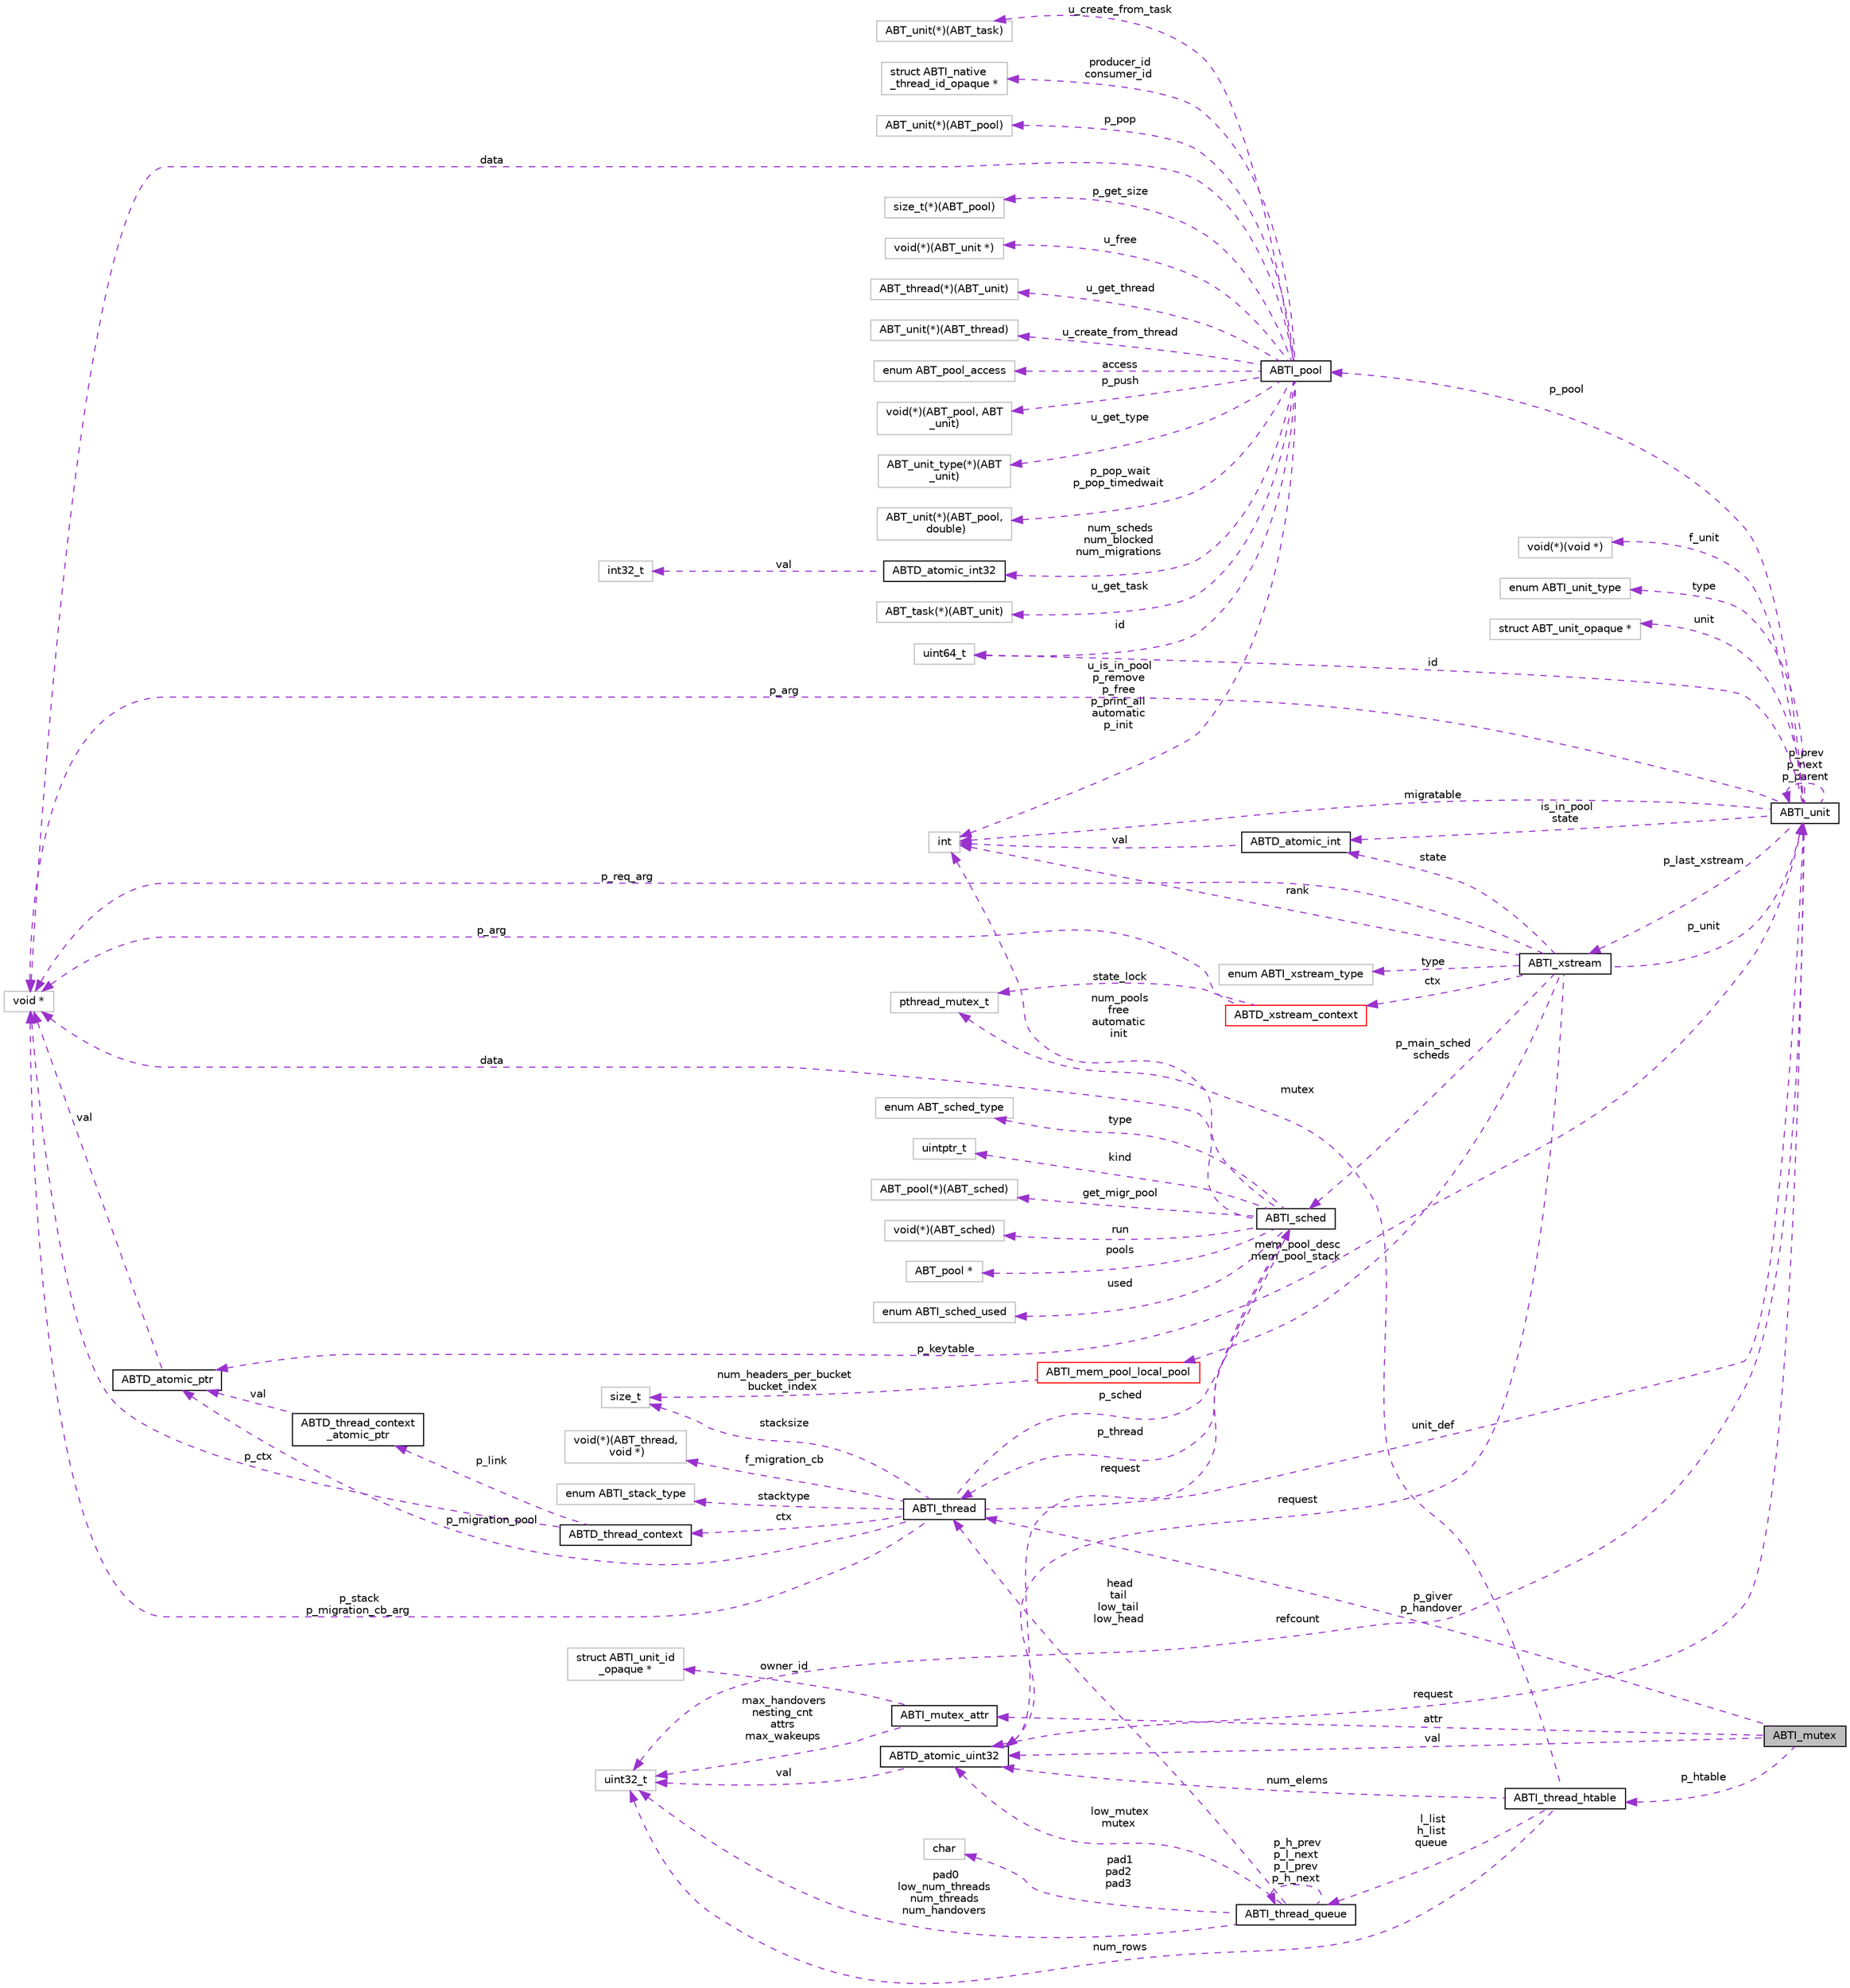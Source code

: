 digraph "ABTI_mutex"
{
  edge [fontname="Helvetica",fontsize="10",labelfontname="Helvetica",labelfontsize="10"];
  node [fontname="Helvetica",fontsize="10",shape=record];
  rankdir="LR";
  Node1 [label="ABTI_mutex",height=0.2,width=0.4,color="black", fillcolor="grey75", style="filled" fontcolor="black"];
  Node2 -> Node1 [dir="back",color="darkorchid3",fontsize="10",style="dashed",label=" p_giver\np_handover" ,fontname="Helvetica"];
  Node2 [label="ABTI_thread",height=0.2,width=0.4,color="black", fillcolor="white", style="filled",URL="$d3/d55/structABTI__thread.html"];
  Node3 -> Node2 [dir="back",color="darkorchid3",fontsize="10",style="dashed",label=" p_sched" ,fontname="Helvetica"];
  Node3 [label="ABTI_sched",height=0.2,width=0.4,color="black", fillcolor="white", style="filled",URL="$d0/dd5/structABTI__sched.html"];
  Node2 -> Node3 [dir="back",color="darkorchid3",fontsize="10",style="dashed",label=" p_thread" ,fontname="Helvetica"];
  Node4 -> Node3 [dir="back",color="darkorchid3",fontsize="10",style="dashed",label=" get_migr_pool" ,fontname="Helvetica"];
  Node4 [label="ABT_pool(*)(ABT_sched)",height=0.2,width=0.4,color="grey75", fillcolor="white", style="filled"];
  Node5 -> Node3 [dir="back",color="darkorchid3",fontsize="10",style="dashed",label=" num_pools\nfree\nautomatic\ninit" ,fontname="Helvetica"];
  Node5 [label="int",height=0.2,width=0.4,color="grey75", fillcolor="white", style="filled"];
  Node6 -> Node3 [dir="back",color="darkorchid3",fontsize="10",style="dashed",label=" run" ,fontname="Helvetica"];
  Node6 [label="void(*)(ABT_sched)",height=0.2,width=0.4,color="grey75", fillcolor="white", style="filled"];
  Node7 -> Node3 [dir="back",color="darkorchid3",fontsize="10",style="dashed",label=" pools" ,fontname="Helvetica"];
  Node7 [label="ABT_pool *",height=0.2,width=0.4,color="grey75", fillcolor="white", style="filled"];
  Node8 -> Node3 [dir="back",color="darkorchid3",fontsize="10",style="dashed",label=" request" ,fontname="Helvetica"];
  Node8 [label="ABTD_atomic_uint32",height=0.2,width=0.4,color="black", fillcolor="white", style="filled",URL="$db/df7/structABTD__atomic__uint32.html"];
  Node9 -> Node8 [dir="back",color="darkorchid3",fontsize="10",style="dashed",label=" val" ,fontname="Helvetica"];
  Node9 [label="uint32_t",height=0.2,width=0.4,color="grey75", fillcolor="white", style="filled"];
  Node10 -> Node3 [dir="back",color="darkorchid3",fontsize="10",style="dashed",label=" used" ,fontname="Helvetica"];
  Node10 [label="enum ABTI_sched_used",height=0.2,width=0.4,color="grey75", fillcolor="white", style="filled"];
  Node11 -> Node3 [dir="back",color="darkorchid3",fontsize="10",style="dashed",label=" data" ,fontname="Helvetica"];
  Node11 [label="void *",height=0.2,width=0.4,color="grey75", fillcolor="white", style="filled"];
  Node12 -> Node3 [dir="back",color="darkorchid3",fontsize="10",style="dashed",label=" type" ,fontname="Helvetica"];
  Node12 [label="enum ABT_sched_type",height=0.2,width=0.4,color="grey75", fillcolor="white", style="filled"];
  Node13 -> Node3 [dir="back",color="darkorchid3",fontsize="10",style="dashed",label=" kind" ,fontname="Helvetica"];
  Node13 [label="uintptr_t",height=0.2,width=0.4,color="grey75", fillcolor="white", style="filled"];
  Node14 -> Node2 [dir="back",color="darkorchid3",fontsize="10",style="dashed",label=" stacksize" ,fontname="Helvetica"];
  Node14 [label="size_t",height=0.2,width=0.4,color="grey75", fillcolor="white", style="filled"];
  Node15 -> Node2 [dir="back",color="darkorchid3",fontsize="10",style="dashed",label=" ctx" ,fontname="Helvetica"];
  Node15 [label="ABTD_thread_context",height=0.2,width=0.4,color="black", fillcolor="white", style="filled",URL="$d5/de4/structABTD__thread__context.html"];
  Node16 -> Node15 [dir="back",color="darkorchid3",fontsize="10",style="dashed",label=" p_link" ,fontname="Helvetica"];
  Node16 [label="ABTD_thread_context\l_atomic_ptr",height=0.2,width=0.4,color="black", fillcolor="white", style="filled",URL="$dd/dc0/structABTD__thread__context__atomic__ptr.html"];
  Node17 -> Node16 [dir="back",color="darkorchid3",fontsize="10",style="dashed",label=" val" ,fontname="Helvetica"];
  Node17 [label="ABTD_atomic_ptr",height=0.2,width=0.4,color="black", fillcolor="white", style="filled",URL="$df/d5b/structABTD__atomic__ptr.html"];
  Node11 -> Node17 [dir="back",color="darkorchid3",fontsize="10",style="dashed",label=" val" ,fontname="Helvetica"];
  Node11 -> Node15 [dir="back",color="darkorchid3",fontsize="10",style="dashed",label=" p_ctx" ,fontname="Helvetica"];
  Node17 -> Node2 [dir="back",color="darkorchid3",fontsize="10",style="dashed",label=" p_migration_pool" ,fontname="Helvetica"];
  Node18 -> Node2 [dir="back",color="darkorchid3",fontsize="10",style="dashed",label=" stacktype" ,fontname="Helvetica"];
  Node18 [label="enum ABTI_stack_type",height=0.2,width=0.4,color="grey75", fillcolor="white", style="filled"];
  Node19 -> Node2 [dir="back",color="darkorchid3",fontsize="10",style="dashed",label=" f_migration_cb" ,fontname="Helvetica"];
  Node19 [label="void(*)(ABT_thread,\l void *)",height=0.2,width=0.4,color="grey75", fillcolor="white", style="filled"];
  Node11 -> Node2 [dir="back",color="darkorchid3",fontsize="10",style="dashed",label=" p_stack\np_migration_cb_arg" ,fontname="Helvetica"];
  Node20 -> Node2 [dir="back",color="darkorchid3",fontsize="10",style="dashed",label=" unit_def" ,fontname="Helvetica"];
  Node20 [label="ABTI_unit",height=0.2,width=0.4,color="black", fillcolor="white", style="filled",URL="$dc/d58/structABTI__unit.html"];
  Node21 -> Node20 [dir="back",color="darkorchid3",fontsize="10",style="dashed",label=" f_unit" ,fontname="Helvetica"];
  Node21 [label="void(*)(void *)",height=0.2,width=0.4,color="grey75", fillcolor="white", style="filled"];
  Node22 -> Node20 [dir="back",color="darkorchid3",fontsize="10",style="dashed",label=" id" ,fontname="Helvetica"];
  Node22 [label="uint64_t",height=0.2,width=0.4,color="grey75", fillcolor="white", style="filled"];
  Node23 -> Node20 [dir="back",color="darkorchid3",fontsize="10",style="dashed",label=" p_pool" ,fontname="Helvetica"];
  Node23 [label="ABTI_pool",height=0.2,width=0.4,color="black", fillcolor="white", style="filled",URL="$df/d65/structABTI__pool.html"];
  Node24 -> Node23 [dir="back",color="darkorchid3",fontsize="10",style="dashed",label=" p_get_size" ,fontname="Helvetica"];
  Node24 [label="size_t(*)(ABT_pool)",height=0.2,width=0.4,color="grey75", fillcolor="white", style="filled"];
  Node25 -> Node23 [dir="back",color="darkorchid3",fontsize="10",style="dashed",label=" u_free" ,fontname="Helvetica"];
  Node25 [label="void(*)(ABT_unit *)",height=0.2,width=0.4,color="grey75", fillcolor="white", style="filled"];
  Node26 -> Node23 [dir="back",color="darkorchid3",fontsize="10",style="dashed",label=" u_get_thread" ,fontname="Helvetica"];
  Node26 [label="ABT_thread(*)(ABT_unit)",height=0.2,width=0.4,color="grey75", fillcolor="white", style="filled"];
  Node27 -> Node23 [dir="back",color="darkorchid3",fontsize="10",style="dashed",label=" u_create_from_thread" ,fontname="Helvetica"];
  Node27 [label="ABT_unit(*)(ABT_thread)",height=0.2,width=0.4,color="grey75", fillcolor="white", style="filled"];
  Node22 -> Node23 [dir="back",color="darkorchid3",fontsize="10",style="dashed",label=" id" ,fontname="Helvetica"];
  Node28 -> Node23 [dir="back",color="darkorchid3",fontsize="10",style="dashed",label=" access" ,fontname="Helvetica"];
  Node28 [label="enum ABT_pool_access",height=0.2,width=0.4,color="grey75", fillcolor="white", style="filled"];
  Node29 -> Node23 [dir="back",color="darkorchid3",fontsize="10",style="dashed",label=" p_push" ,fontname="Helvetica"];
  Node29 [label="void(*)(ABT_pool, ABT\l_unit)",height=0.2,width=0.4,color="grey75", fillcolor="white", style="filled"];
  Node30 -> Node23 [dir="back",color="darkorchid3",fontsize="10",style="dashed",label=" u_get_type" ,fontname="Helvetica"];
  Node30 [label="ABT_unit_type(*)(ABT\l_unit)",height=0.2,width=0.4,color="grey75", fillcolor="white", style="filled"];
  Node31 -> Node23 [dir="back",color="darkorchid3",fontsize="10",style="dashed",label=" p_pop_wait\np_pop_timedwait" ,fontname="Helvetica"];
  Node31 [label="ABT_unit(*)(ABT_pool,\l double)",height=0.2,width=0.4,color="grey75", fillcolor="white", style="filled"];
  Node5 -> Node23 [dir="back",color="darkorchid3",fontsize="10",style="dashed",label=" u_is_in_pool\np_remove\np_free\np_print_all\nautomatic\np_init" ,fontname="Helvetica"];
  Node32 -> Node23 [dir="back",color="darkorchid3",fontsize="10",style="dashed",label=" num_scheds\nnum_blocked\nnum_migrations" ,fontname="Helvetica"];
  Node32 [label="ABTD_atomic_int32",height=0.2,width=0.4,color="black", fillcolor="white", style="filled",URL="$db/d9a/structABTD__atomic__int32.html"];
  Node33 -> Node32 [dir="back",color="darkorchid3",fontsize="10",style="dashed",label=" val" ,fontname="Helvetica"];
  Node33 [label="int32_t",height=0.2,width=0.4,color="grey75", fillcolor="white", style="filled"];
  Node34 -> Node23 [dir="back",color="darkorchid3",fontsize="10",style="dashed",label=" u_get_task" ,fontname="Helvetica"];
  Node34 [label="ABT_task(*)(ABT_unit)",height=0.2,width=0.4,color="grey75", fillcolor="white", style="filled"];
  Node35 -> Node23 [dir="back",color="darkorchid3",fontsize="10",style="dashed",label=" u_create_from_task" ,fontname="Helvetica"];
  Node35 [label="ABT_unit(*)(ABT_task)",height=0.2,width=0.4,color="grey75", fillcolor="white", style="filled"];
  Node36 -> Node23 [dir="back",color="darkorchid3",fontsize="10",style="dashed",label=" producer_id\nconsumer_id" ,fontname="Helvetica"];
  Node36 [label="struct ABTI_native\l_thread_id_opaque *",height=0.2,width=0.4,color="grey75", fillcolor="white", style="filled"];
  Node37 -> Node23 [dir="back",color="darkorchid3",fontsize="10",style="dashed",label=" p_pop" ,fontname="Helvetica"];
  Node37 [label="ABT_unit(*)(ABT_pool)",height=0.2,width=0.4,color="grey75", fillcolor="white", style="filled"];
  Node11 -> Node23 [dir="back",color="darkorchid3",fontsize="10",style="dashed",label=" data" ,fontname="Helvetica"];
  Node38 -> Node20 [dir="back",color="darkorchid3",fontsize="10",style="dashed",label=" p_last_xstream" ,fontname="Helvetica"];
  Node38 [label="ABTI_xstream",height=0.2,width=0.4,color="black", fillcolor="white", style="filled",URL="$dc/d3f/structABTI__xstream.html"];
  Node39 -> Node38 [dir="back",color="darkorchid3",fontsize="10",style="dashed",label=" ctx" ,fontname="Helvetica"];
  Node39 [label="ABTD_xstream_context",height=0.2,width=0.4,color="red", fillcolor="white", style="filled",URL="$df/dec/structABTD__xstream__context.html"];
  Node40 -> Node39 [dir="back",color="darkorchid3",fontsize="10",style="dashed",label=" state_lock" ,fontname="Helvetica"];
  Node40 [label="pthread_mutex_t",height=0.2,width=0.4,color="grey75", fillcolor="white", style="filled"];
  Node11 -> Node39 [dir="back",color="darkorchid3",fontsize="10",style="dashed",label=" p_arg" ,fontname="Helvetica"];
  Node3 -> Node38 [dir="back",color="darkorchid3",fontsize="10",style="dashed",label=" p_main_sched\nscheds" ,fontname="Helvetica"];
  Node41 -> Node38 [dir="back",color="darkorchid3",fontsize="10",style="dashed",label=" type" ,fontname="Helvetica"];
  Node41 [label="enum ABTI_xstream_type",height=0.2,width=0.4,color="grey75", fillcolor="white", style="filled"];
  Node42 -> Node38 [dir="back",color="darkorchid3",fontsize="10",style="dashed",label=" state" ,fontname="Helvetica"];
  Node42 [label="ABTD_atomic_int",height=0.2,width=0.4,color="black", fillcolor="white", style="filled",URL="$d5/df5/structABTD__atomic__int.html"];
  Node5 -> Node42 [dir="back",color="darkorchid3",fontsize="10",style="dashed",label=" val" ,fontname="Helvetica"];
  Node5 -> Node38 [dir="back",color="darkorchid3",fontsize="10",style="dashed",label=" rank" ,fontname="Helvetica"];
  Node43 -> Node38 [dir="back",color="darkorchid3",fontsize="10",style="dashed",label=" mem_pool_desc\nmem_pool_stack" ,fontname="Helvetica"];
  Node43 [label="ABTI_mem_pool_local_pool",height=0.2,width=0.4,color="red", fillcolor="white", style="filled",URL="$d6/d69/structABTI__mem__pool__local__pool.html"];
  Node14 -> Node43 [dir="back",color="darkorchid3",fontsize="10",style="dashed",label=" num_headers_per_bucket\nbucket_index" ,fontname="Helvetica"];
  Node8 -> Node38 [dir="back",color="darkorchid3",fontsize="10",style="dashed",label=" request" ,fontname="Helvetica"];
  Node11 -> Node38 [dir="back",color="darkorchid3",fontsize="10",style="dashed",label=" p_req_arg" ,fontname="Helvetica"];
  Node20 -> Node38 [dir="back",color="darkorchid3",fontsize="10",style="dashed",label=" p_unit" ,fontname="Helvetica"];
  Node9 -> Node20 [dir="back",color="darkorchid3",fontsize="10",style="dashed",label=" refcount" ,fontname="Helvetica"];
  Node5 -> Node20 [dir="back",color="darkorchid3",fontsize="10",style="dashed",label=" migratable" ,fontname="Helvetica"];
  Node42 -> Node20 [dir="back",color="darkorchid3",fontsize="10",style="dashed",label=" is_in_pool\nstate" ,fontname="Helvetica"];
  Node17 -> Node20 [dir="back",color="darkorchid3",fontsize="10",style="dashed",label=" p_keytable" ,fontname="Helvetica"];
  Node8 -> Node20 [dir="back",color="darkorchid3",fontsize="10",style="dashed",label=" request" ,fontname="Helvetica"];
  Node44 -> Node20 [dir="back",color="darkorchid3",fontsize="10",style="dashed",label=" type" ,fontname="Helvetica"];
  Node44 [label="enum ABTI_unit_type",height=0.2,width=0.4,color="grey75", fillcolor="white", style="filled"];
  Node11 -> Node20 [dir="back",color="darkorchid3",fontsize="10",style="dashed",label=" p_arg" ,fontname="Helvetica"];
  Node45 -> Node20 [dir="back",color="darkorchid3",fontsize="10",style="dashed",label=" unit" ,fontname="Helvetica"];
  Node45 [label="struct ABT_unit_opaque *",height=0.2,width=0.4,color="grey75", fillcolor="white", style="filled"];
  Node20 -> Node20 [dir="back",color="darkorchid3",fontsize="10",style="dashed",label=" p_prev\np_next\np_parent" ,fontname="Helvetica"];
  Node46 -> Node1 [dir="back",color="darkorchid3",fontsize="10",style="dashed",label=" attr" ,fontname="Helvetica"];
  Node46 [label="ABTI_mutex_attr",height=0.2,width=0.4,color="black", fillcolor="white", style="filled",URL="$df/de7/structABTI__mutex__attr.html"];
  Node47 -> Node46 [dir="back",color="darkorchid3",fontsize="10",style="dashed",label=" owner_id" ,fontname="Helvetica"];
  Node47 [label="struct ABTI_unit_id\l_opaque *",height=0.2,width=0.4,color="grey75", fillcolor="white", style="filled"];
  Node9 -> Node46 [dir="back",color="darkorchid3",fontsize="10",style="dashed",label=" max_handovers\nnesting_cnt\nattrs\nmax_wakeups" ,fontname="Helvetica"];
  Node48 -> Node1 [dir="back",color="darkorchid3",fontsize="10",style="dashed",label=" p_htable" ,fontname="Helvetica"];
  Node48 [label="ABTI_thread_htable",height=0.2,width=0.4,color="black", fillcolor="white", style="filled",URL="$db/de5/structABTI__thread__htable.html"];
  Node40 -> Node48 [dir="back",color="darkorchid3",fontsize="10",style="dashed",label=" mutex" ,fontname="Helvetica"];
  Node49 -> Node48 [dir="back",color="darkorchid3",fontsize="10",style="dashed",label=" l_list\nh_list\nqueue" ,fontname="Helvetica"];
  Node49 [label="ABTI_thread_queue",height=0.2,width=0.4,color="black", fillcolor="white", style="filled",URL="$d4/deb/structABTI__thread__queue.html"];
  Node2 -> Node49 [dir="back",color="darkorchid3",fontsize="10",style="dashed",label=" head\ntail\nlow_tail\nlow_head" ,fontname="Helvetica"];
  Node50 -> Node49 [dir="back",color="darkorchid3",fontsize="10",style="dashed",label=" pad1\npad2\npad3" ,fontname="Helvetica"];
  Node50 [label="char",height=0.2,width=0.4,color="grey75", fillcolor="white", style="filled"];
  Node49 -> Node49 [dir="back",color="darkorchid3",fontsize="10",style="dashed",label=" p_h_prev\np_l_next\np_l_prev\np_h_next" ,fontname="Helvetica"];
  Node9 -> Node49 [dir="back",color="darkorchid3",fontsize="10",style="dashed",label=" pad0\nlow_num_threads\nnum_threads\nnum_handovers" ,fontname="Helvetica"];
  Node8 -> Node49 [dir="back",color="darkorchid3",fontsize="10",style="dashed",label=" low_mutex\nmutex" ,fontname="Helvetica"];
  Node9 -> Node48 [dir="back",color="darkorchid3",fontsize="10",style="dashed",label=" num_rows" ,fontname="Helvetica"];
  Node8 -> Node48 [dir="back",color="darkorchid3",fontsize="10",style="dashed",label=" num_elems" ,fontname="Helvetica"];
  Node8 -> Node1 [dir="back",color="darkorchid3",fontsize="10",style="dashed",label=" val" ,fontname="Helvetica"];
}
